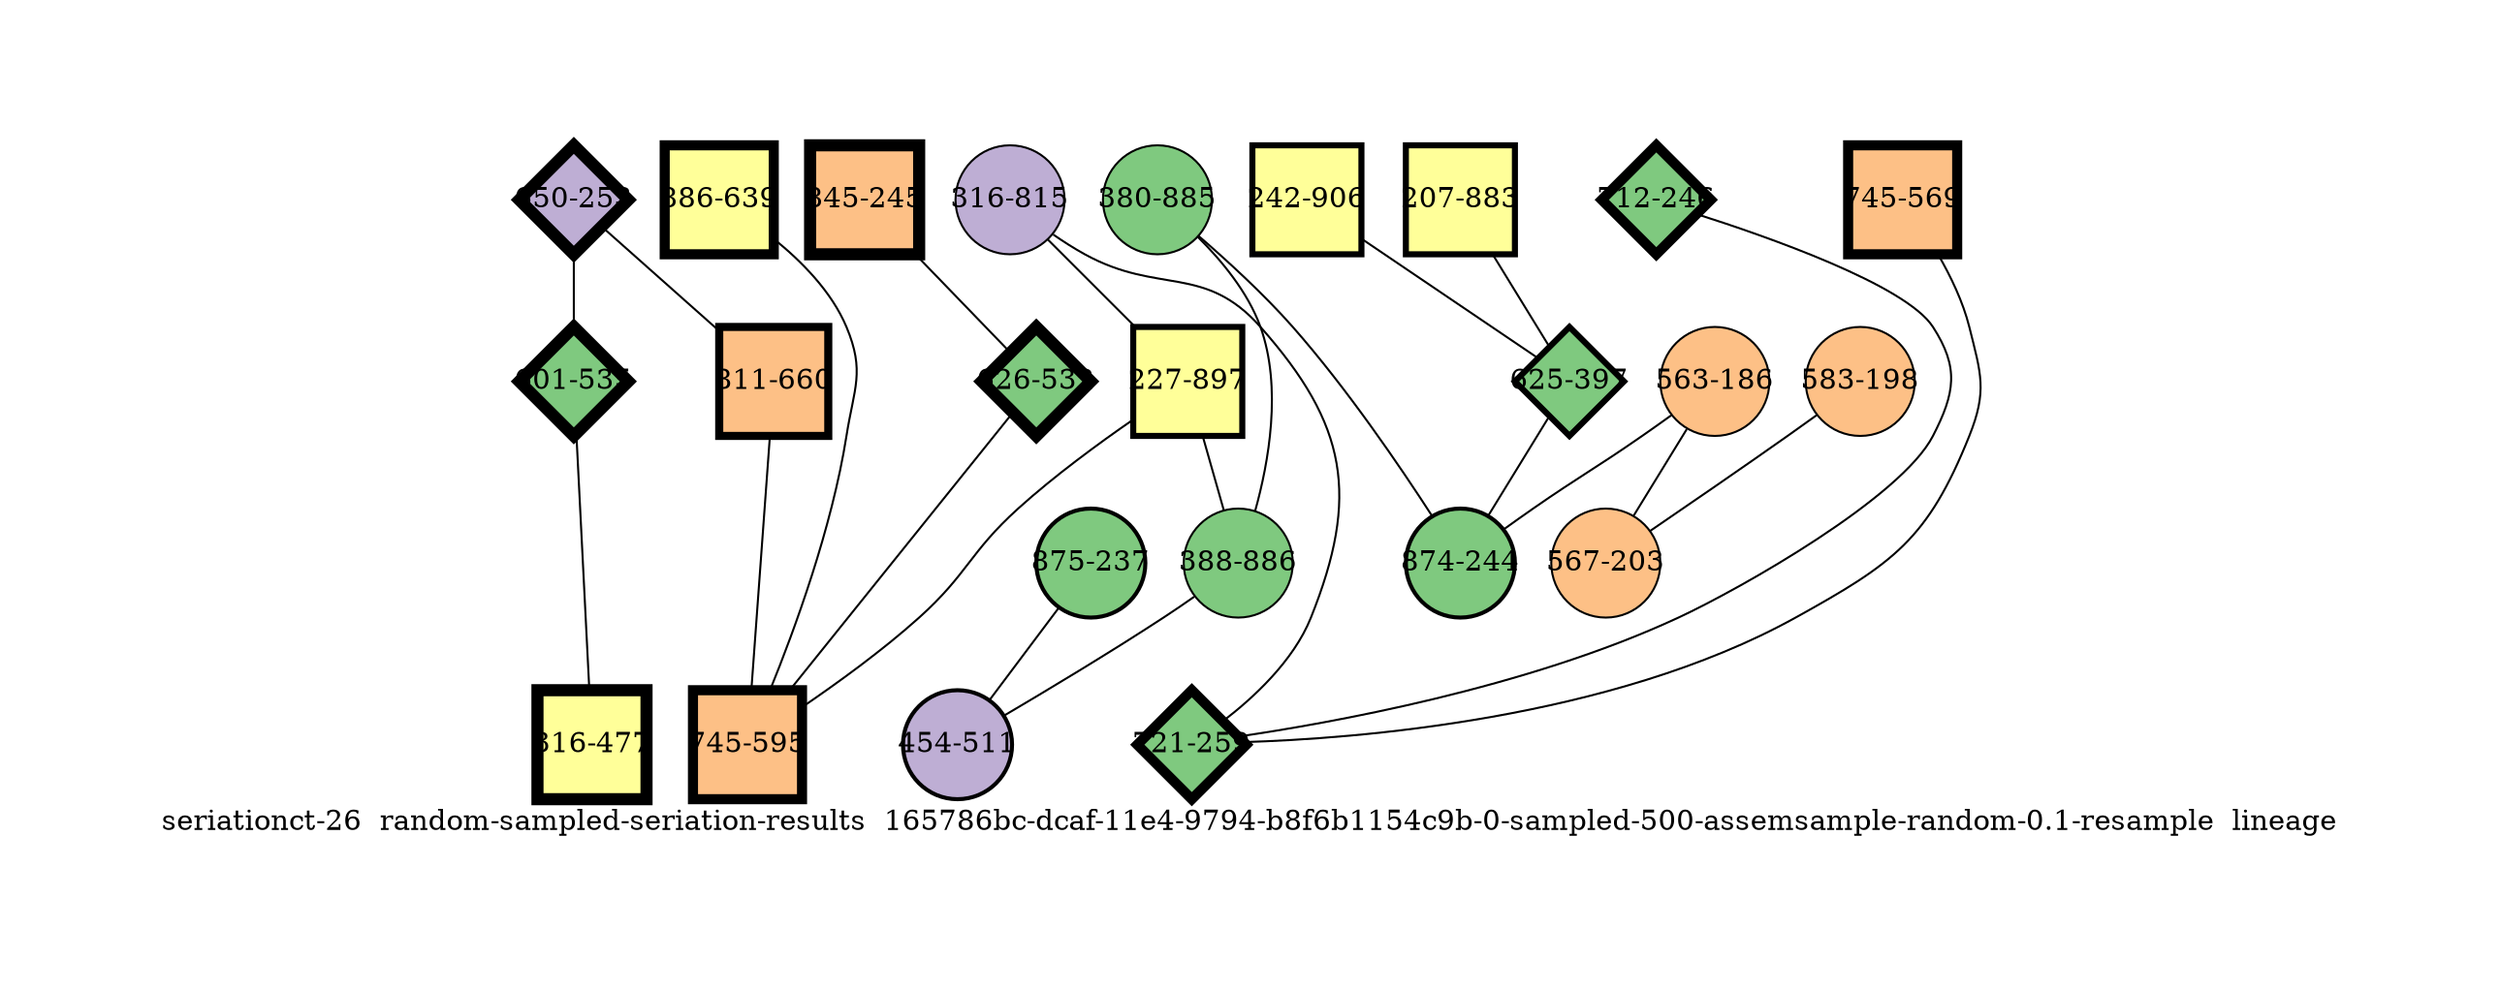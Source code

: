strict graph "seriationct-26  random-sampled-seriation-results  165786bc-dcaf-11e4-9794-b8f6b1154c9b-0-sampled-500-assemsample-random-0.1-resample  lineage" {
labelloc=b;
ratio=auto;
pad="1.0";
label="seriationct-26  random-sampled-seriation-results  165786bc-dcaf-11e4-9794-b8f6b1154c9b-0-sampled-500-assemsample-random-0.1-resample  lineage";
node [width="0.75", style=filled, fixedsize=true, height="0.75", shape=circle, label=""];
0 [xCoordinate="253.0", appears_in_slice=6, yCoordinate="650.0", colorscheme=accent6, lineage_id=2, short_label="650-253", label="650-253", shape=diamond, cluster_id=1, fillcolor=2, size="500.0", id=0, penwidth="6.0"];
1 [xCoordinate="186.0", appears_in_slice=1, yCoordinate="563.0", colorscheme=accent6, lineage_id=0, short_label="563-186", label="563-186", shape=circle, cluster_id=2, fillcolor=3, size="500.0", id=1, penwidth="1.0"];
2 [xCoordinate="198.0", appears_in_slice=1, yCoordinate="583.0", colorscheme=accent6, lineage_id=0, short_label="583-198", label="583-198", shape=circle, cluster_id=2, fillcolor=3, size="500.0", id=2, penwidth="1.0"];
3 [xCoordinate="245.0", appears_in_slice=6, yCoordinate="845.0", colorscheme=accent6, lineage_id=1, short_label="845-245", label="845-245", shape=square, cluster_id=2, fillcolor=3, size="500.0", id=3, penwidth="6.0"];
4 [xCoordinate="639.0", appears_in_slice=5, yCoordinate="886.0", colorscheme=accent6, lineage_id=1, short_label="886-639", label="886-639", shape=square, cluster_id=3, fillcolor=4, size="500.0", id=4, penwidth="5.0"];
5 [xCoordinate="883.0", appears_in_slice=3, yCoordinate="207.0", colorscheme=accent6, lineage_id=1, short_label="207-883", label="207-883", shape=square, cluster_id=3, fillcolor=4, size="500.0", id=5, penwidth="3.0"];
6 [xCoordinate="906.0", appears_in_slice=3, yCoordinate="242.0", colorscheme=accent6, lineage_id=1, short_label="242-906", label="242-906", shape=square, cluster_id=3, fillcolor=4, size="500.0", id=12, penwidth="3.0"];
7 [xCoordinate="815.0", appears_in_slice=1, yCoordinate="316.0", colorscheme=accent6, lineage_id=0, short_label="316-815", label="316-815", shape=circle, cluster_id=1, fillcolor=2, size="500.0", id=7, penwidth="1.0"];
8 [xCoordinate="203.0", appears_in_slice=1, yCoordinate="567.0", colorscheme=accent6, lineage_id=0, short_label="567-203", label="567-203", shape=circle, cluster_id=2, fillcolor=3, size="500.0", id=8, penwidth="1.0"];
9 [xCoordinate="246.0", appears_in_slice=5, yCoordinate="712.0", colorscheme=accent6, lineage_id=2, short_label="712-246", label="712-246", shape=diamond, cluster_id=0, fillcolor=1, size="500.0", id=9, penwidth="5.0"];
10 [xCoordinate="532.0", appears_in_slice=6, yCoordinate="626.0", colorscheme=accent6, lineage_id=2, short_label="626-532", label="626-532", shape=diamond, cluster_id=0, fillcolor=1, size="500.0", id=10, penwidth="6.0"];
11 [xCoordinate="535.0", appears_in_slice=6, yCoordinate="601.0", colorscheme=accent6, lineage_id=2, short_label="601-535", label="601-535", shape=diamond, cluster_id=0, fillcolor=1, size="500.0", id=11, penwidth="6.0"];
12 [xCoordinate="897.0", appears_in_slice=3, yCoordinate="227.0", colorscheme=accent6, lineage_id=1, short_label="227-897", label="227-897", shape=square, cluster_id=3, fillcolor=4, size="500.0", id=6, penwidth="3.0"];
13 [xCoordinate="885.0", appears_in_slice=1, yCoordinate="380.0", colorscheme=accent6, lineage_id=0, short_label="380-885", label="380-885", shape=circle, cluster_id=0, fillcolor=1, size="500.0", id=13, penwidth="1.0"];
14 [xCoordinate="569.0", appears_in_slice=5, yCoordinate="745.0", colorscheme=accent6, lineage_id=1, short_label="745-569", label="745-569", shape=square, cluster_id=2, fillcolor=3, size="500.0", id=14, penwidth="5.0"];
15 [xCoordinate="660.0", appears_in_slice=4, yCoordinate="811.0", colorscheme=accent6, lineage_id=1, short_label="811-660", label="811-660", shape=square, cluster_id=2, fillcolor=3, size="500.0", id=15, penwidth="4.0"];
16 [xCoordinate="397.0", appears_in_slice=3, yCoordinate="625.0", colorscheme=accent6, lineage_id=2, short_label="625-397", label="625-397", shape=diamond, cluster_id=0, fillcolor=1, size="500.0", id=16, penwidth="3.0"];
17 [xCoordinate="886.0", appears_in_slice=1, yCoordinate="388.0", colorscheme=accent6, lineage_id=0, short_label="388-886", label="388-886", shape=circle, cluster_id=0, fillcolor=1, size="500.0", id=17, penwidth="1.0"];
18 [xCoordinate="237.0", appears_in_slice=2, yCoordinate="875.0", colorscheme=accent6, lineage_id=0, short_label="875-237", label="875-237", shape=circle, cluster_id=0, fillcolor=1, size="500.0", id=18, penwidth="2.0"];
19 [xCoordinate="477.0", appears_in_slice=6, yCoordinate="316.0", colorscheme=accent6, lineage_id=1, short_label="316-477", label="316-477", shape=square, cluster_id=3, fillcolor=4, size="500.0", id=19, penwidth="6.0"];
20 [xCoordinate="511.0", appears_in_slice=2, yCoordinate="454.0", colorscheme=accent6, lineage_id=0, short_label="454-511", label="454-511", shape=circle, cluster_id=1, fillcolor=2, size="500.0", id=20, penwidth="2.0"];
21 [xCoordinate="259.0", appears_in_slice=5, yCoordinate="721.0", colorscheme=accent6, lineage_id=2, short_label="721-259", label="721-259", shape=diamond, cluster_id=0, fillcolor=1, size="500.0", id=21, penwidth="5.0"];
22 [xCoordinate="244.0", appears_in_slice=2, yCoordinate="874.0", colorscheme=accent6, lineage_id=0, short_label="874-244", label="874-244", shape=circle, cluster_id=0, fillcolor=1, size="500.0", id=22, penwidth="2.0"];
23 [xCoordinate="595.0", appears_in_slice=5, yCoordinate="745.0", colorscheme=accent6, lineage_id=1, short_label="745-595", label="745-595", shape=square, cluster_id=2, fillcolor=3, size="500.0", id=23, penwidth="5.0"];
0 -- 11  [inverseweight="51.031036308", weight="0.0195959179423"];
0 -- 15  [inverseweight="1.37477859255", weight="0.727389854205"];
1 -- 8  [inverseweight="24.0562612162", weight="0.0415692193817"];
1 -- 22  [inverseweight="3.99272390137", weight="0.250455584885"];
2 -- 8  [inverseweight="20.5498734132", weight="0.0486621002424"];
3 -- 10  [inverseweight="8.27379240402", weight="0.120863559438"];
4 -- 23  [inverseweight="12.2060185627", weight="0.0819267965931"];
5 -- 16  [inverseweight="15.2427690212", weight="0.0656048778674"];
6 -- 16  [inverseweight="1.55275010433", weight="0.644018633271"];
7 -- 12  [inverseweight="2.19454499619", weight="0.45567532301"];
7 -- 21  [inverseweight="9.61894257466", weight="0.103961531347"];
9 -- 21  [inverseweight="9.90925044112", weight="0.100915806492"];
10 -- 23  [inverseweight="1.18928345993", weight="0.840842434705"];
11 -- 19  [inverseweight="38.5758374905", weight="0.0259229627936"];
12 -- 17  [inverseweight="2.55862446024", weight="0.39083500355"];
12 -- 23  [inverseweight="2.08080611061", weight="0.480582979307"];
13 -- 17  [inverseweight="27.9508497187", weight="0.03577708764"];
13 -- 22  [inverseweight="3.40791172216", weight="0.293434830925"];
14 -- 21  [inverseweight="25.5822255048", weight="0.0390896405714"];
15 -- 23  [inverseweight="1.91322484177", weight="0.522677720972"];
16 -- 22  [inverseweight="2.43257885356", weight="0.411086365622"];
17 -- 20  [inverseweight="2.34166994761", weight="0.427045665006"];
18 -- 20  [inverseweight="29.7745667088", weight="0.0335857112475"];
}
